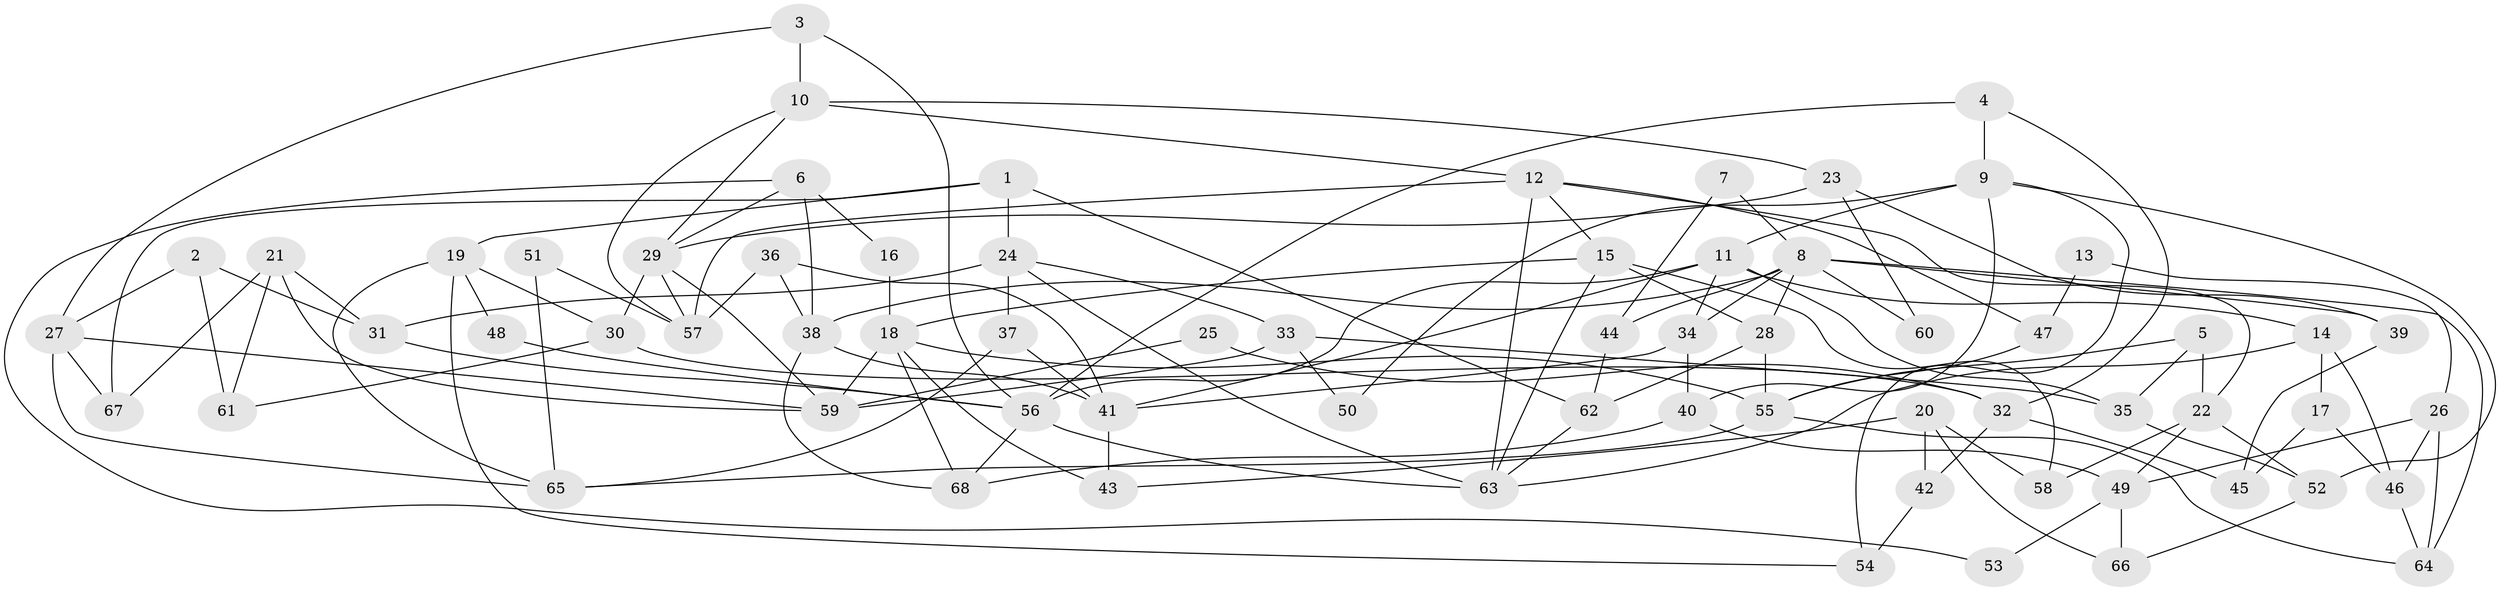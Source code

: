 // Generated by graph-tools (version 1.1) at 2025/50/03/09/25 04:50:05]
// undirected, 68 vertices, 136 edges
graph export_dot {
graph [start="1"]
  node [color=gray90,style=filled];
  1;
  2;
  3;
  4;
  5;
  6;
  7;
  8;
  9;
  10;
  11;
  12;
  13;
  14;
  15;
  16;
  17;
  18;
  19;
  20;
  21;
  22;
  23;
  24;
  25;
  26;
  27;
  28;
  29;
  30;
  31;
  32;
  33;
  34;
  35;
  36;
  37;
  38;
  39;
  40;
  41;
  42;
  43;
  44;
  45;
  46;
  47;
  48;
  49;
  50;
  51;
  52;
  53;
  54;
  55;
  56;
  57;
  58;
  59;
  60;
  61;
  62;
  63;
  64;
  65;
  66;
  67;
  68;
  1 -- 19;
  1 -- 62;
  1 -- 24;
  1 -- 67;
  2 -- 61;
  2 -- 27;
  2 -- 31;
  3 -- 56;
  3 -- 27;
  3 -- 10;
  4 -- 56;
  4 -- 9;
  4 -- 32;
  5 -- 55;
  5 -- 22;
  5 -- 35;
  6 -- 29;
  6 -- 38;
  6 -- 16;
  6 -- 53;
  7 -- 44;
  7 -- 8;
  8 -- 38;
  8 -- 34;
  8 -- 28;
  8 -- 39;
  8 -- 44;
  8 -- 60;
  8 -- 64;
  9 -- 11;
  9 -- 52;
  9 -- 40;
  9 -- 50;
  9 -- 54;
  10 -- 12;
  10 -- 23;
  10 -- 29;
  10 -- 57;
  11 -- 41;
  11 -- 34;
  11 -- 14;
  11 -- 35;
  11 -- 56;
  12 -- 63;
  12 -- 57;
  12 -- 15;
  12 -- 22;
  12 -- 47;
  13 -- 47;
  13 -- 26;
  14 -- 63;
  14 -- 17;
  14 -- 46;
  15 -- 63;
  15 -- 18;
  15 -- 28;
  15 -- 58;
  16 -- 18;
  17 -- 46;
  17 -- 45;
  18 -- 59;
  18 -- 43;
  18 -- 55;
  18 -- 68;
  19 -- 30;
  19 -- 54;
  19 -- 48;
  19 -- 65;
  20 -- 43;
  20 -- 58;
  20 -- 42;
  20 -- 66;
  21 -- 31;
  21 -- 67;
  21 -- 59;
  21 -- 61;
  22 -- 49;
  22 -- 52;
  22 -- 58;
  23 -- 29;
  23 -- 39;
  23 -- 60;
  24 -- 31;
  24 -- 33;
  24 -- 37;
  24 -- 63;
  25 -- 32;
  25 -- 59;
  26 -- 64;
  26 -- 46;
  26 -- 49;
  27 -- 65;
  27 -- 59;
  27 -- 67;
  28 -- 55;
  28 -- 62;
  29 -- 59;
  29 -- 30;
  29 -- 57;
  30 -- 32;
  30 -- 61;
  31 -- 56;
  32 -- 45;
  32 -- 42;
  33 -- 35;
  33 -- 50;
  33 -- 59;
  34 -- 40;
  34 -- 41;
  35 -- 52;
  36 -- 57;
  36 -- 38;
  36 -- 41;
  37 -- 65;
  37 -- 41;
  38 -- 41;
  38 -- 68;
  39 -- 45;
  40 -- 49;
  40 -- 68;
  41 -- 43;
  42 -- 54;
  44 -- 62;
  46 -- 64;
  47 -- 55;
  48 -- 56;
  49 -- 66;
  49 -- 53;
  51 -- 57;
  51 -- 65;
  52 -- 66;
  55 -- 64;
  55 -- 65;
  56 -- 68;
  56 -- 63;
  62 -- 63;
}
